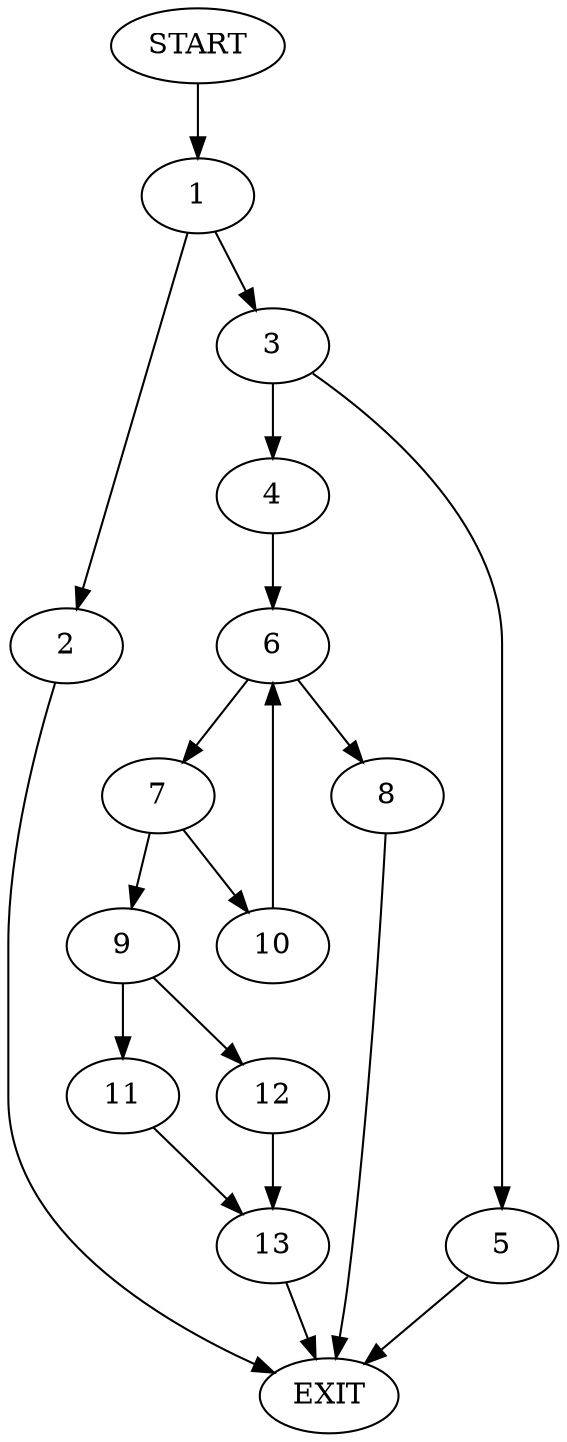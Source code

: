 digraph {
0 [label="START"]
14 [label="EXIT"]
0 -> 1
1 -> 2
1 -> 3
3 -> 4
3 -> 5
2 -> 14
5 -> 14
4 -> 6
6 -> 7
6 -> 8
8 -> 14
7 -> 9
7 -> 10
9 -> 11
9 -> 12
10 -> 6
11 -> 13
12 -> 13
13 -> 14
}
